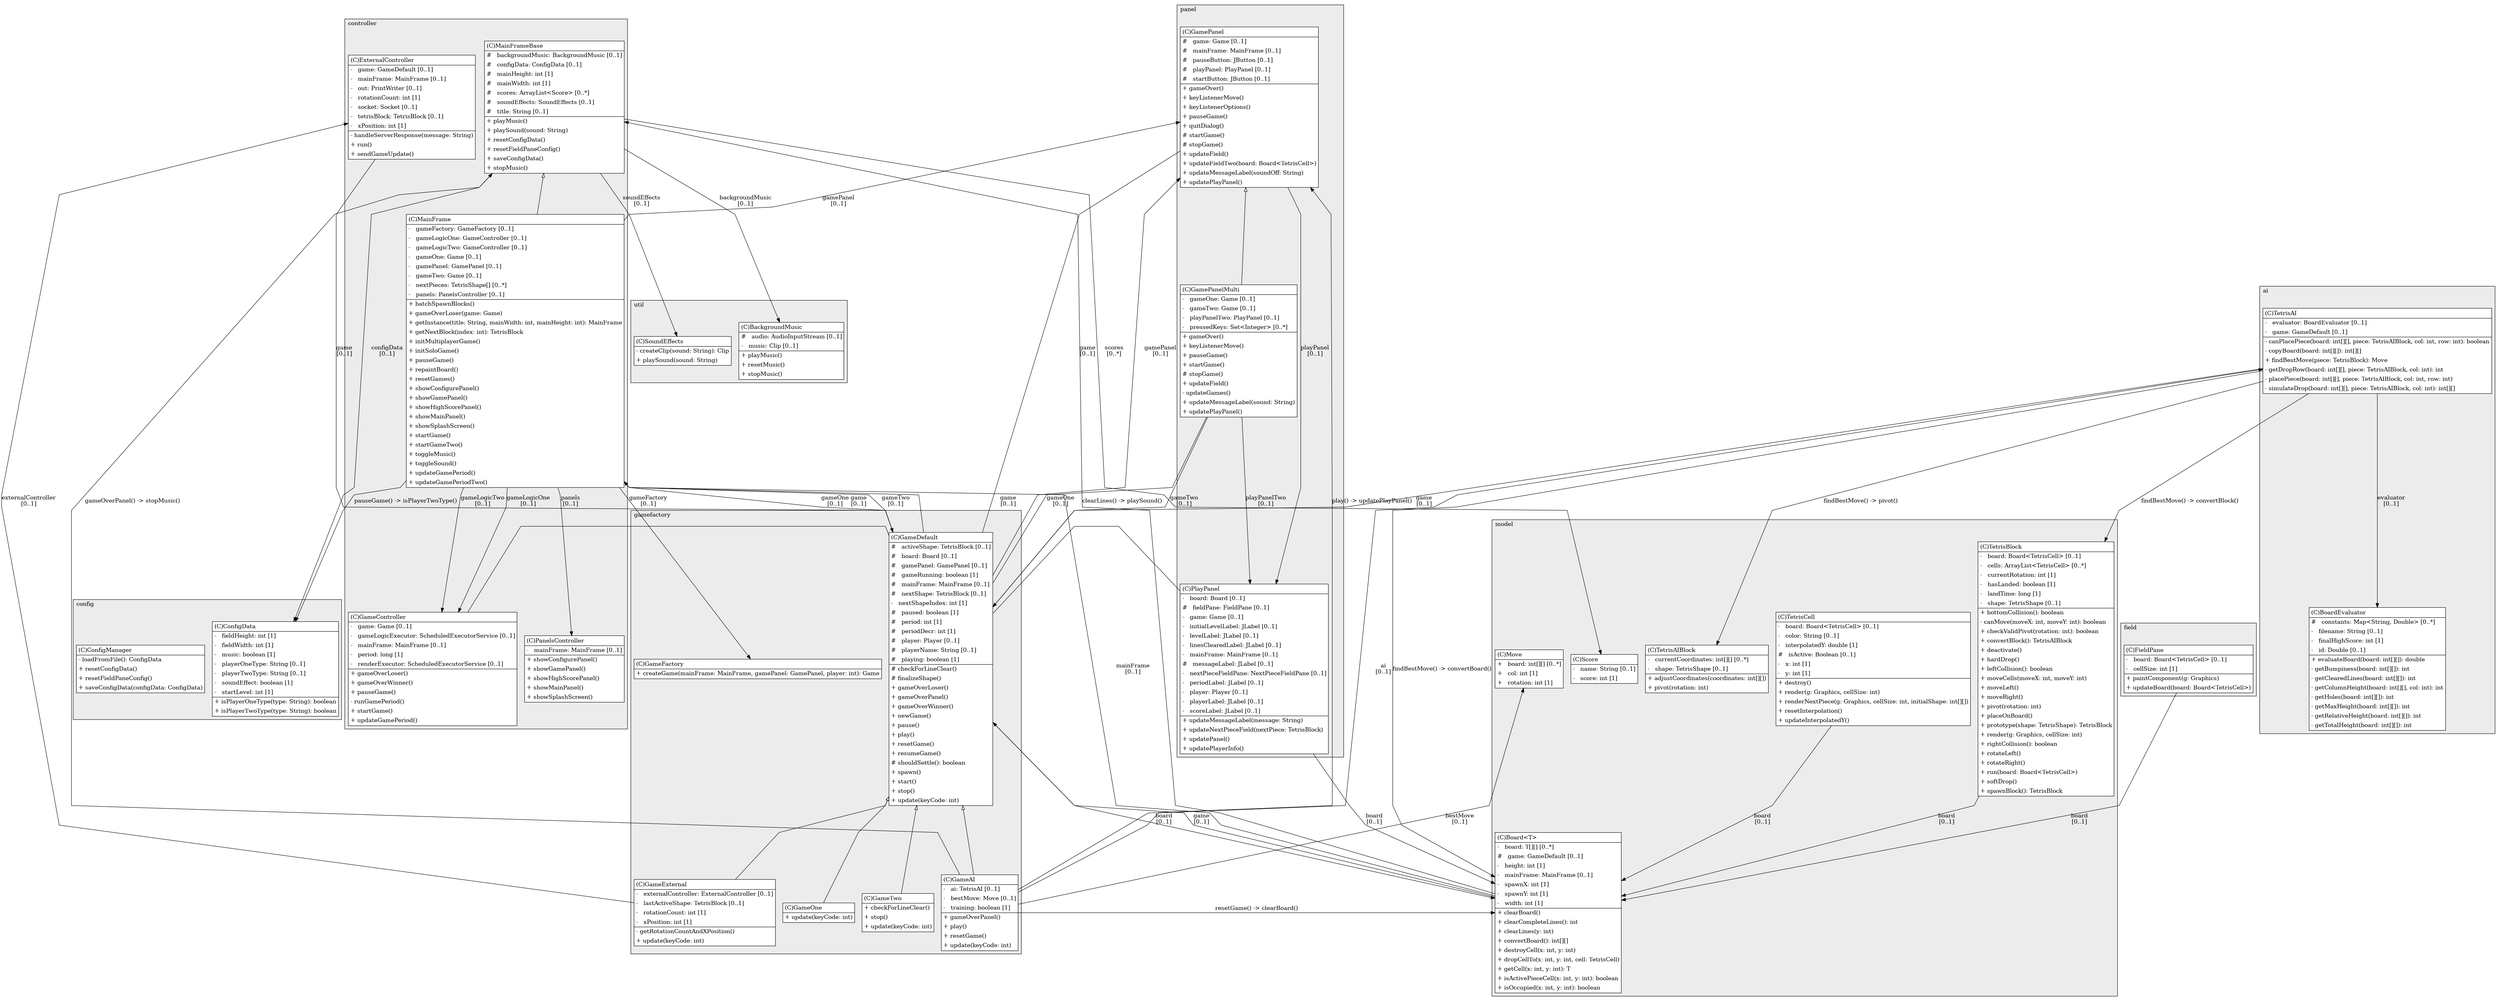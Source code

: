 @startuml

/' diagram meta data start
config=StructureConfiguration;
{
  "projectClassification": {
    "searchMode": "OpenProject", // OpenProject, AllProjects
    "includedProjects": "",
    "pathEndKeywords": "*.impl",
    "isClientPath": "",
    "isClientName": "",
    "isTestPath": "",
    "isTestName": "",
    "isMappingPath": "",
    "isMappingName": "",
    "isDataAccessPath": "",
    "isDataAccessName": "",
    "isDataStructurePath": "",
    "isDataStructureName": "",
    "isInterfaceStructuresPath": "",
    "isInterfaceStructuresName": "",
    "isEntryPointPath": "",
    "isEntryPointName": "",
    "treatFinalFieldsAsMandatory": false
  },
  "graphRestriction": {
    "classPackageExcludeFilter": "",
    "classPackageIncludeFilter": "",
    "classNameExcludeFilter": "",
    "classNameIncludeFilter": "",
    "methodNameExcludeFilter": "",
    "methodNameIncludeFilter": "",
    "removeByInheritance": "", // inheritance/annotation based filtering is done in a second step
    "removeByAnnotation": "",
    "removeByClassPackage": "", // cleanup the graph after inheritance/annotation based filtering is done
    "removeByClassName": "",
    "cutMappings": false,
    "cutEnum": true,
    "cutTests": true,
    "cutClient": true,
    "cutDataAccess": true,
    "cutInterfaceStructures": true,
    "cutDataStructures": true,
    "cutGetterAndSetter": true,
    "cutConstructors": true
  },
  "graphTraversal": {
    "forwardDepth": 3,
    "backwardDepth": 3,
    "classPackageExcludeFilter": "",
    "classPackageIncludeFilter": "",
    "classNameExcludeFilter": "",
    "classNameIncludeFilter": "",
    "methodNameExcludeFilter": "",
    "methodNameIncludeFilter": "",
    "hideMappings": false,
    "hideDataStructures": false,
    "hidePrivateMethods": true,
    "hideInterfaceCalls": true, // indirection: implementation -> interface (is hidden) -> implementation
    "onlyShowApplicationEntryPoints": false, // root node is included
    "useMethodCallsForStructureDiagram": "ForwardOnly" // ForwardOnly, BothDirections, No
  },
  "details": {
    "aggregation": "GroupByClass", // ByClass, GroupByClass, None
    "showClassGenericTypes": true,
    "showMethods": true,
    "showMethodParameterNames": true,
    "showMethodParameterTypes": true,
    "showMethodReturnType": true,
    "showPackageLevels": 2,
    "showDetailedClassStructure": true
  },
  "rootClass": "model.gamefactory.GameAI",
  "extensionCallbackMethod": "" // qualified.class.name#methodName - signature: public static String method(String)
}
diagram meta data end '/



digraph g {
    rankdir="TB"
    splines=polyline
    

'nodes 
subgraph cluster_104069929 { 
   	label=model
	labeljust=l
	fillcolor="#ececec"
	style=filled
   
   Board104069929[
	label=<<TABLE BORDER="1" CELLBORDER="0" CELLPADDING="4" CELLSPACING="0">
<TR><TD ALIGN="LEFT" >(C)Board&lt;T&gt;</TD></TR>
<HR/>
<TR><TD ALIGN="LEFT" >-   board: T[][] [0..*]</TD></TR>
<TR><TD ALIGN="LEFT" >#   game: GameDefault [0..1]</TD></TR>
<TR><TD ALIGN="LEFT" >-   height: int [1]</TD></TR>
<TR><TD ALIGN="LEFT" >-   mainFrame: MainFrame [0..1]</TD></TR>
<TR><TD ALIGN="LEFT" >-   spawnX: int [1]</TD></TR>
<TR><TD ALIGN="LEFT" >-   spawnY: int [1]</TD></TR>
<TR><TD ALIGN="LEFT" >-   width: int [1]</TD></TR>
<HR/>
<TR><TD ALIGN="LEFT" >+ clearBoard()</TD></TR>
<TR><TD ALIGN="LEFT" >+ clearCompleteLines(): int</TD></TR>
<TR><TD ALIGN="LEFT" >+ clearLines(y: int)</TD></TR>
<TR><TD ALIGN="LEFT" >+ convertBoard(): int[][]</TD></TR>
<TR><TD ALIGN="LEFT" >+ destroyCell(x: int, y: int)</TD></TR>
<TR><TD ALIGN="LEFT" >+ dropCellTo(x: int, y: int, cell: TetrisCell)</TD></TR>
<TR><TD ALIGN="LEFT" >+ getCell(x: int, y: int): T</TD></TR>
<TR><TD ALIGN="LEFT" >+ isActivePieceCell(x: int, y: int): boolean</TD></TR>
<TR><TD ALIGN="LEFT" >+ isOccupied(x: int, y: int): boolean</TD></TR>
</TABLE>>
	style=filled
	margin=0
	shape=plaintext
	fillcolor="#FFFFFF"
];

Move104069929[
	label=<<TABLE BORDER="1" CELLBORDER="0" CELLPADDING="4" CELLSPACING="0">
<TR><TD ALIGN="LEFT" >(C)Move</TD></TR>
<HR/>
<TR><TD ALIGN="LEFT" >+   board: int[][] [0..*]</TD></TR>
<TR><TD ALIGN="LEFT" >+   col: int [1]</TD></TR>
<TR><TD ALIGN="LEFT" >+   rotation: int [1]</TD></TR>
</TABLE>>
	style=filled
	margin=0
	shape=plaintext
	fillcolor="#FFFFFF"
];

Score104069929[
	label=<<TABLE BORDER="1" CELLBORDER="0" CELLPADDING="4" CELLSPACING="0">
<TR><TD ALIGN="LEFT" >(C)Score</TD></TR>
<HR/>
<TR><TD ALIGN="LEFT" >-   name: String [0..1]</TD></TR>
<TR><TD ALIGN="LEFT" >-   score: int [1]</TD></TR>
</TABLE>>
	style=filled
	margin=0
	shape=plaintext
	fillcolor="#FFFFFF"
];

TetrisAIBlock104069929[
	label=<<TABLE BORDER="1" CELLBORDER="0" CELLPADDING="4" CELLSPACING="0">
<TR><TD ALIGN="LEFT" >(C)TetrisAIBlock</TD></TR>
<HR/>
<TR><TD ALIGN="LEFT" >-   currentCoordinates: int[][] [0..*]</TD></TR>
<TR><TD ALIGN="LEFT" >-   shape: TetrisShape [0..1]</TD></TR>
<HR/>
<TR><TD ALIGN="LEFT" >+ adjustCoordinates(coordinates: int[][])</TD></TR>
<TR><TD ALIGN="LEFT" >+ pivot(rotation: int)</TD></TR>
</TABLE>>
	style=filled
	margin=0
	shape=plaintext
	fillcolor="#FFFFFF"
];

TetrisBlock104069929[
	label=<<TABLE BORDER="1" CELLBORDER="0" CELLPADDING="4" CELLSPACING="0">
<TR><TD ALIGN="LEFT" >(C)TetrisBlock</TD></TR>
<HR/>
<TR><TD ALIGN="LEFT" >-   board: Board&lt;TetrisCell&gt; [0..1]</TD></TR>
<TR><TD ALIGN="LEFT" >-   cells: ArrayList&lt;TetrisCell&gt; [0..*]</TD></TR>
<TR><TD ALIGN="LEFT" >-   currentRotation: int [1]</TD></TR>
<TR><TD ALIGN="LEFT" >-   hasLanded: boolean [1]</TD></TR>
<TR><TD ALIGN="LEFT" >-   landTime: long [1]</TD></TR>
<TR><TD ALIGN="LEFT" >-   shape: TetrisShape [0..1]</TD></TR>
<HR/>
<TR><TD ALIGN="LEFT" >+ bottomCollision(): boolean</TD></TR>
<TR><TD ALIGN="LEFT" >- canMove(moveX: int, moveY: int): boolean</TD></TR>
<TR><TD ALIGN="LEFT" >+ checkValidPivot(rotation: int): boolean</TD></TR>
<TR><TD ALIGN="LEFT" >+ convertBlock(): TetrisAIBlock</TD></TR>
<TR><TD ALIGN="LEFT" >+ deactivate()</TD></TR>
<TR><TD ALIGN="LEFT" >+ hardDrop()</TD></TR>
<TR><TD ALIGN="LEFT" >+ leftCollision(): boolean</TD></TR>
<TR><TD ALIGN="LEFT" >+ moveCells(moveX: int, moveY: int)</TD></TR>
<TR><TD ALIGN="LEFT" >+ moveLeft()</TD></TR>
<TR><TD ALIGN="LEFT" >+ moveRight()</TD></TR>
<TR><TD ALIGN="LEFT" >+ pivot(rotation: int)</TD></TR>
<TR><TD ALIGN="LEFT" >+ placeOnBoard()</TD></TR>
<TR><TD ALIGN="LEFT" >+ prototype(shape: TetrisShape): TetrisBlock</TD></TR>
<TR><TD ALIGN="LEFT" >+ render(g: Graphics, cellSize: int)</TD></TR>
<TR><TD ALIGN="LEFT" >+ rightCollision(): boolean</TD></TR>
<TR><TD ALIGN="LEFT" >+ rotateLeft()</TD></TR>
<TR><TD ALIGN="LEFT" >+ rotateRight()</TD></TR>
<TR><TD ALIGN="LEFT" >+ run(board: Board&lt;TetrisCell&gt;)</TD></TR>
<TR><TD ALIGN="LEFT" >+ softDrop()</TD></TR>
<TR><TD ALIGN="LEFT" >+ spawnBlock(): TetrisBlock</TD></TR>
</TABLE>>
	style=filled
	margin=0
	shape=plaintext
	fillcolor="#FFFFFF"
];

TetrisCell104069929[
	label=<<TABLE BORDER="1" CELLBORDER="0" CELLPADDING="4" CELLSPACING="0">
<TR><TD ALIGN="LEFT" >(C)TetrisCell</TD></TR>
<HR/>
<TR><TD ALIGN="LEFT" >-   board: Board&lt;TetrisCell&gt; [0..1]</TD></TR>
<TR><TD ALIGN="LEFT" >-   color: String [0..1]</TD></TR>
<TR><TD ALIGN="LEFT" >-   interpolatedY: double [1]</TD></TR>
<TR><TD ALIGN="LEFT" >#   isActive: Boolean [0..1]</TD></TR>
<TR><TD ALIGN="LEFT" >-   x: int [1]</TD></TR>
<TR><TD ALIGN="LEFT" >-   y: int [1]</TD></TR>
<HR/>
<TR><TD ALIGN="LEFT" >+ destroy()</TD></TR>
<TR><TD ALIGN="LEFT" >+ render(g: Graphics, cellSize: int)</TD></TR>
<TR><TD ALIGN="LEFT" >+ renderNextPiece(g: Graphics, cellSize: int, initialShape: int[][])</TD></TR>
<TR><TD ALIGN="LEFT" >+ resetInterpolation()</TD></TR>
<TR><TD ALIGN="LEFT" >+ updateInterpolatedY()</TD></TR>
</TABLE>>
	style=filled
	margin=0
	shape=plaintext
	fillcolor="#FFFFFF"
];
} 

subgraph cluster_106433028 { 
   	label=panel
	labeljust=l
	fillcolor="#ececec"
	style=filled
   
   GamePanel1369366907[
	label=<<TABLE BORDER="1" CELLBORDER="0" CELLPADDING="4" CELLSPACING="0">
<TR><TD ALIGN="LEFT" >(C)GamePanel</TD></TR>
<HR/>
<TR><TD ALIGN="LEFT" >#   game: Game [0..1]</TD></TR>
<TR><TD ALIGN="LEFT" >#   mainFrame: MainFrame [0..1]</TD></TR>
<TR><TD ALIGN="LEFT" >#   pauseButton: JButton [0..1]</TD></TR>
<TR><TD ALIGN="LEFT" >#   playPanel: PlayPanel [0..1]</TD></TR>
<TR><TD ALIGN="LEFT" >#   startButton: JButton [0..1]</TD></TR>
<HR/>
<TR><TD ALIGN="LEFT" >+ gameOver()</TD></TR>
<TR><TD ALIGN="LEFT" >+ keyListenerMove()</TD></TR>
<TR><TD ALIGN="LEFT" >+ keyListenerOptions()</TD></TR>
<TR><TD ALIGN="LEFT" >+ pauseGame()</TD></TR>
<TR><TD ALIGN="LEFT" >+ quitDialog()</TD></TR>
<TR><TD ALIGN="LEFT" ># startGame()</TD></TR>
<TR><TD ALIGN="LEFT" ># stopGame()</TD></TR>
<TR><TD ALIGN="LEFT" >+ updateField()</TD></TR>
<TR><TD ALIGN="LEFT" >+ updateFieldTwo(board: Board&lt;TetrisCell&gt;)</TD></TR>
<TR><TD ALIGN="LEFT" >+ updateMessageLabel(soundOff: String)</TD></TR>
<TR><TD ALIGN="LEFT" >+ updatePlayPanel()</TD></TR>
</TABLE>>
	style=filled
	margin=0
	shape=plaintext
	fillcolor="#FFFFFF"
];

GamePanelMulti1369366907[
	label=<<TABLE BORDER="1" CELLBORDER="0" CELLPADDING="4" CELLSPACING="0">
<TR><TD ALIGN="LEFT" >(C)GamePanelMulti</TD></TR>
<HR/>
<TR><TD ALIGN="LEFT" >-   gameOne: Game [0..1]</TD></TR>
<TR><TD ALIGN="LEFT" >-   gameTwo: Game [0..1]</TD></TR>
<TR><TD ALIGN="LEFT" >-   playPanelTwo: PlayPanel [0..1]</TD></TR>
<TR><TD ALIGN="LEFT" >-   pressedKeys: Set&lt;Integer&gt; [0..*]</TD></TR>
<HR/>
<TR><TD ALIGN="LEFT" >+ gameOver()</TD></TR>
<TR><TD ALIGN="LEFT" >+ keyListenerMove()</TD></TR>
<TR><TD ALIGN="LEFT" >+ pauseGame()</TD></TR>
<TR><TD ALIGN="LEFT" >+ startGame()</TD></TR>
<TR><TD ALIGN="LEFT" ># stopGame()</TD></TR>
<TR><TD ALIGN="LEFT" >+ updateField()</TD></TR>
<TR><TD ALIGN="LEFT" >- updateGames()</TD></TR>
<TR><TD ALIGN="LEFT" >+ updateMessageLabel(sound: String)</TD></TR>
<TR><TD ALIGN="LEFT" >+ updatePlayPanel()</TD></TR>
</TABLE>>
	style=filled
	margin=0
	shape=plaintext
	fillcolor="#FFFFFF"
];

PlayPanel1369366907[
	label=<<TABLE BORDER="1" CELLBORDER="0" CELLPADDING="4" CELLSPACING="0">
<TR><TD ALIGN="LEFT" >(C)PlayPanel</TD></TR>
<HR/>
<TR><TD ALIGN="LEFT" >-   board: Board [0..1]</TD></TR>
<TR><TD ALIGN="LEFT" >#   fieldPane: FieldPane [0..1]</TD></TR>
<TR><TD ALIGN="LEFT" >-   game: Game [0..1]</TD></TR>
<TR><TD ALIGN="LEFT" >-   initialLevelLabel: JLabel [0..1]</TD></TR>
<TR><TD ALIGN="LEFT" >-   levelLabel: JLabel [0..1]</TD></TR>
<TR><TD ALIGN="LEFT" >-   linesClearedLabel: JLabel [0..1]</TD></TR>
<TR><TD ALIGN="LEFT" >-   mainFrame: MainFrame [0..1]</TD></TR>
<TR><TD ALIGN="LEFT" >#   messageLabel: JLabel [0..1]</TD></TR>
<TR><TD ALIGN="LEFT" >-   nextPieceFieldPane: NextPieceFieldPane [0..1]</TD></TR>
<TR><TD ALIGN="LEFT" >-   periodLabel: JLabel [0..1]</TD></TR>
<TR><TD ALIGN="LEFT" >-   player: Player [0..1]</TD></TR>
<TR><TD ALIGN="LEFT" >-   playerLabel: JLabel [0..1]</TD></TR>
<TR><TD ALIGN="LEFT" >-   scoreLabel: JLabel [0..1]</TD></TR>
<HR/>
<TR><TD ALIGN="LEFT" >+ updateMessageLabel(message: String)</TD></TR>
<TR><TD ALIGN="LEFT" >+ updateNextPieceField(nextPiece: TetrisBlock)</TD></TR>
<TR><TD ALIGN="LEFT" >+ updatePanel()</TD></TR>
<TR><TD ALIGN="LEFT" >+ updatePlayerInfo()</TD></TR>
</TABLE>>
	style=filled
	margin=0
	shape=plaintext
	fillcolor="#FFFFFF"
];
} 

subgraph cluster_1354792126 { 
   	label=config
	labeljust=l
	fillcolor="#ececec"
	style=filled
   
   ConfigData1354792126[
	label=<<TABLE BORDER="1" CELLBORDER="0" CELLPADDING="4" CELLSPACING="0">
<TR><TD ALIGN="LEFT" >(C)ConfigData</TD></TR>
<HR/>
<TR><TD ALIGN="LEFT" >-   fieldHeight: int [1]</TD></TR>
<TR><TD ALIGN="LEFT" >-   fieldWidth: int [1]</TD></TR>
<TR><TD ALIGN="LEFT" >-   music: boolean [1]</TD></TR>
<TR><TD ALIGN="LEFT" >-   playerOneType: String [0..1]</TD></TR>
<TR><TD ALIGN="LEFT" >-   playerTwoType: String [0..1]</TD></TR>
<TR><TD ALIGN="LEFT" >-   soundEffect: boolean [1]</TD></TR>
<TR><TD ALIGN="LEFT" >-   startLevel: int [1]</TD></TR>
<HR/>
<TR><TD ALIGN="LEFT" >+ isPlayerOneType(type: String): boolean</TD></TR>
<TR><TD ALIGN="LEFT" >+ isPlayerTwoType(type: String): boolean</TD></TR>
</TABLE>>
	style=filled
	margin=0
	shape=plaintext
	fillcolor="#FFFFFF"
];

ConfigManager1354792126[
	label=<<TABLE BORDER="1" CELLBORDER="0" CELLPADDING="4" CELLSPACING="0">
<TR><TD ALIGN="LEFT" >(C)ConfigManager</TD></TR>
<HR/>
<TR><TD ALIGN="LEFT" >- loadFromFile(): ConfigData</TD></TR>
<TR><TD ALIGN="LEFT" >+ resetConfigData()</TD></TR>
<TR><TD ALIGN="LEFT" >+ resetFieldPaneConfig()</TD></TR>
<TR><TD ALIGN="LEFT" >+ saveConfigData(configData: ConfigData)</TD></TR>
</TABLE>>
	style=filled
	margin=0
	shape=plaintext
	fillcolor="#FFFFFF"
];
} 

subgraph cluster_1404891352 { 
   	label=gamefactory
	labeljust=l
	fillcolor="#ececec"
	style=filled
   
   GameAI1313329773[
	label=<<TABLE BORDER="1" CELLBORDER="0" CELLPADDING="4" CELLSPACING="0">
<TR><TD ALIGN="LEFT" >(C)GameAI</TD></TR>
<HR/>
<TR><TD ALIGN="LEFT" >-   ai: TetrisAI [0..1]</TD></TR>
<TR><TD ALIGN="LEFT" >-   bestMove: Move [0..1]</TD></TR>
<TR><TD ALIGN="LEFT" >-   training: boolean [1]</TD></TR>
<HR/>
<TR><TD ALIGN="LEFT" >+ gameOverPanel()</TD></TR>
<TR><TD ALIGN="LEFT" >+ play()</TD></TR>
<TR><TD ALIGN="LEFT" >+ resetGame()</TD></TR>
<TR><TD ALIGN="LEFT" >+ update(keyCode: int)</TD></TR>
</TABLE>>
	style=filled
	margin=0
	shape=plaintext
	fillcolor="#FFFFFF"
];

GameDefault1313329773[
	label=<<TABLE BORDER="1" CELLBORDER="0" CELLPADDING="4" CELLSPACING="0">
<TR><TD ALIGN="LEFT" >(C)GameDefault</TD></TR>
<HR/>
<TR><TD ALIGN="LEFT" >#   activeShape: TetrisBlock [0..1]</TD></TR>
<TR><TD ALIGN="LEFT" >#   board: Board [0..1]</TD></TR>
<TR><TD ALIGN="LEFT" >#   gamePanel: GamePanel [0..1]</TD></TR>
<TR><TD ALIGN="LEFT" >#   gameRunning: boolean [1]</TD></TR>
<TR><TD ALIGN="LEFT" >#   mainFrame: MainFrame [0..1]</TD></TR>
<TR><TD ALIGN="LEFT" >#   nextShape: TetrisBlock [0..1]</TD></TR>
<TR><TD ALIGN="LEFT" >-   nextShapeIndex: int [1]</TD></TR>
<TR><TD ALIGN="LEFT" >#   paused: boolean [1]</TD></TR>
<TR><TD ALIGN="LEFT" >#   period: int [1]</TD></TR>
<TR><TD ALIGN="LEFT" >#   periodDecr: int [1]</TD></TR>
<TR><TD ALIGN="LEFT" >#   player: Player [0..1]</TD></TR>
<TR><TD ALIGN="LEFT" >#   playerName: String [0..1]</TD></TR>
<TR><TD ALIGN="LEFT" >#   playing: boolean [1]</TD></TR>
<HR/>
<TR><TD ALIGN="LEFT" ># checkForLineClear()</TD></TR>
<TR><TD ALIGN="LEFT" ># finalizeShape()</TD></TR>
<TR><TD ALIGN="LEFT" >+ gameOverLoser()</TD></TR>
<TR><TD ALIGN="LEFT" >+ gameOverPanel()</TD></TR>
<TR><TD ALIGN="LEFT" >+ gameOverWinner()</TD></TR>
<TR><TD ALIGN="LEFT" >+ newGame()</TD></TR>
<TR><TD ALIGN="LEFT" >+ pause()</TD></TR>
<TR><TD ALIGN="LEFT" >+ play()</TD></TR>
<TR><TD ALIGN="LEFT" >+ resetGame()</TD></TR>
<TR><TD ALIGN="LEFT" >+ resumeGame()</TD></TR>
<TR><TD ALIGN="LEFT" ># shouldSettle(): boolean</TD></TR>
<TR><TD ALIGN="LEFT" >+ spawn()</TD></TR>
<TR><TD ALIGN="LEFT" >+ start()</TD></TR>
<TR><TD ALIGN="LEFT" >+ stop()</TD></TR>
<TR><TD ALIGN="LEFT" >+ update(keyCode: int)</TD></TR>
</TABLE>>
	style=filled
	margin=0
	shape=plaintext
	fillcolor="#FFFFFF"
];

GameExternal1313329773[
	label=<<TABLE BORDER="1" CELLBORDER="0" CELLPADDING="4" CELLSPACING="0">
<TR><TD ALIGN="LEFT" >(C)GameExternal</TD></TR>
<HR/>
<TR><TD ALIGN="LEFT" >-   externalController: ExternalController [0..1]</TD></TR>
<TR><TD ALIGN="LEFT" >-   lastActiveShape: TetrisBlock [0..1]</TD></TR>
<TR><TD ALIGN="LEFT" >-   rotationCount: int [1]</TD></TR>
<TR><TD ALIGN="LEFT" >-   xPosition: int [1]</TD></TR>
<HR/>
<TR><TD ALIGN="LEFT" >- getRotationCountAndXPosition()</TD></TR>
<TR><TD ALIGN="LEFT" >+ update(keyCode: int)</TD></TR>
</TABLE>>
	style=filled
	margin=0
	shape=plaintext
	fillcolor="#FFFFFF"
];

GameFactory1313329773[
	label=<<TABLE BORDER="1" CELLBORDER="0" CELLPADDING="4" CELLSPACING="0">
<TR><TD ALIGN="LEFT" >(C)GameFactory</TD></TR>
<HR/>
<TR><TD ALIGN="LEFT" >+ createGame(mainFrame: MainFrame, gamePanel: GamePanel, player: int): Game</TD></TR>
</TABLE>>
	style=filled
	margin=0
	shape=plaintext
	fillcolor="#FFFFFF"
];

GameOne1313329773[
	label=<<TABLE BORDER="1" CELLBORDER="0" CELLPADDING="4" CELLSPACING="0">
<TR><TD ALIGN="LEFT" >(C)GameOne</TD></TR>
<HR/>
<TR><TD ALIGN="LEFT" >+ update(keyCode: int)</TD></TR>
</TABLE>>
	style=filled
	margin=0
	shape=plaintext
	fillcolor="#FFFFFF"
];

GameTwo1313329773[
	label=<<TABLE BORDER="1" CELLBORDER="0" CELLPADDING="4" CELLSPACING="0">
<TR><TD ALIGN="LEFT" >(C)GameTwo</TD></TR>
<HR/>
<TR><TD ALIGN="LEFT" >+ checkForLineClear()</TD></TR>
<TR><TD ALIGN="LEFT" >+ stop()</TD></TR>
<TR><TD ALIGN="LEFT" >+ update(keyCode: int)</TD></TR>
</TABLE>>
	style=filled
	margin=0
	shape=plaintext
	fillcolor="#FFFFFF"
];
} 

subgraph cluster_3112 { 
   	label=ai
	labeljust=l
	fillcolor="#ececec"
	style=filled
   
   BoardEvaluator3112[
	label=<<TABLE BORDER="1" CELLBORDER="0" CELLPADDING="4" CELLSPACING="0">
<TR><TD ALIGN="LEFT" >(C)BoardEvaluator</TD></TR>
<HR/>
<TR><TD ALIGN="LEFT" >#   constants: Map&lt;String, Double&gt; [0..*]</TD></TR>
<TR><TD ALIGN="LEFT" >-   filename: String [0..1]</TD></TR>
<TR><TD ALIGN="LEFT" >-   finalHighScore: int [1]</TD></TR>
<TR><TD ALIGN="LEFT" >-   id: Double [0..1]</TD></TR>
<HR/>
<TR><TD ALIGN="LEFT" >+ evaluateBoard(board: int[][]): double</TD></TR>
<TR><TD ALIGN="LEFT" >- getBumpiness(board: int[][]): int</TD></TR>
<TR><TD ALIGN="LEFT" >- getClearedLines(board: int[][]): int</TD></TR>
<TR><TD ALIGN="LEFT" >- getColumnHeight(board: int[][], col: int): int</TD></TR>
<TR><TD ALIGN="LEFT" >- getHoles(board: int[][]): int</TD></TR>
<TR><TD ALIGN="LEFT" >- getMaxHeight(board: int[][]): int</TD></TR>
<TR><TD ALIGN="LEFT" >- getRelativeHeight(board: int[][]): int</TD></TR>
<TR><TD ALIGN="LEFT" >- getTotalHeight(board: int[][]): int</TD></TR>
</TABLE>>
	style=filled
	margin=0
	shape=plaintext
	fillcolor="#FFFFFF"
];

TetrisAI3112[
	label=<<TABLE BORDER="1" CELLBORDER="0" CELLPADDING="4" CELLSPACING="0">
<TR><TD ALIGN="LEFT" >(C)TetrisAI</TD></TR>
<HR/>
<TR><TD ALIGN="LEFT" >-   evaluator: BoardEvaluator [0..1]</TD></TR>
<TR><TD ALIGN="LEFT" >-   game: GameDefault [0..1]</TD></TR>
<HR/>
<TR><TD ALIGN="LEFT" >- canPlacePiece(board: int[][], piece: TetrisAIBlock, col: int, row: int): boolean</TD></TR>
<TR><TD ALIGN="LEFT" >- copyBoard(board: int[][]): int[][]</TD></TR>
<TR><TD ALIGN="LEFT" >+ findBestMove(piece: TetrisBlock): Move</TD></TR>
<TR><TD ALIGN="LEFT" >- getDropRow(board: int[][], piece: TetrisAIBlock, col: int): int</TD></TR>
<TR><TD ALIGN="LEFT" >- placePiece(board: int[][], piece: TetrisAIBlock, col: int, row: int)</TD></TR>
<TR><TD ALIGN="LEFT" >- simulateDrop(board: int[][], piece: TetrisAIBlock, col: int): int[][]</TD></TR>
</TABLE>>
	style=filled
	margin=0
	shape=plaintext
	fillcolor="#FFFFFF"
];
} 

subgraph cluster_3600386 { 
   	label=util
	labeljust=l
	fillcolor="#ececec"
	style=filled
   
   BackgroundMusic3600386[
	label=<<TABLE BORDER="1" CELLBORDER="0" CELLPADDING="4" CELLSPACING="0">
<TR><TD ALIGN="LEFT" >(C)BackgroundMusic</TD></TR>
<HR/>
<TR><TD ALIGN="LEFT" >#   audio: AudioInputStream [0..1]</TD></TR>
<TR><TD ALIGN="LEFT" >-   music: Clip [0..1]</TD></TR>
<HR/>
<TR><TD ALIGN="LEFT" >+ playMusic()</TD></TR>
<TR><TD ALIGN="LEFT" >+ resetMusic()</TD></TR>
<TR><TD ALIGN="LEFT" >+ stopMusic()</TD></TR>
</TABLE>>
	style=filled
	margin=0
	shape=plaintext
	fillcolor="#FFFFFF"
];

SoundEffects3600386[
	label=<<TABLE BORDER="1" CELLBORDER="0" CELLPADDING="4" CELLSPACING="0">
<TR><TD ALIGN="LEFT" >(C)SoundEffects</TD></TR>
<HR/>
<TR><TD ALIGN="LEFT" >- createClip(sound: String): Clip</TD></TR>
<TR><TD ALIGN="LEFT" >+ playSound(sound: String)</TD></TR>
</TABLE>>
	style=filled
	margin=0
	shape=plaintext
	fillcolor="#FFFFFF"
];
} 

subgraph cluster_637428636 { 
   	label=controller
	labeljust=l
	fillcolor="#ececec"
	style=filled
   
   ExternalController637428636[
	label=<<TABLE BORDER="1" CELLBORDER="0" CELLPADDING="4" CELLSPACING="0">
<TR><TD ALIGN="LEFT" >(C)ExternalController</TD></TR>
<HR/>
<TR><TD ALIGN="LEFT" >-   game: GameDefault [0..1]</TD></TR>
<TR><TD ALIGN="LEFT" >-   mainFrame: MainFrame [0..1]</TD></TR>
<TR><TD ALIGN="LEFT" >-   out: PrintWriter [0..1]</TD></TR>
<TR><TD ALIGN="LEFT" >-   rotationCount: int [1]</TD></TR>
<TR><TD ALIGN="LEFT" >-   socket: Socket [0..1]</TD></TR>
<TR><TD ALIGN="LEFT" >-   tetrisBlock: TetrisBlock [0..1]</TD></TR>
<TR><TD ALIGN="LEFT" >-   xPosition: int [1]</TD></TR>
<HR/>
<TR><TD ALIGN="LEFT" >- handleServerResponse(message: String)</TD></TR>
<TR><TD ALIGN="LEFT" >+ run()</TD></TR>
<TR><TD ALIGN="LEFT" >+ sendGameUpdate()</TD></TR>
</TABLE>>
	style=filled
	margin=0
	shape=plaintext
	fillcolor="#FFFFFF"
];

GameController637428636[
	label=<<TABLE BORDER="1" CELLBORDER="0" CELLPADDING="4" CELLSPACING="0">
<TR><TD ALIGN="LEFT" >(C)GameController</TD></TR>
<HR/>
<TR><TD ALIGN="LEFT" >-   game: Game [0..1]</TD></TR>
<TR><TD ALIGN="LEFT" >-   gameLogicExecutor: ScheduledExecutorService [0..1]</TD></TR>
<TR><TD ALIGN="LEFT" >-   mainFrame: MainFrame [0..1]</TD></TR>
<TR><TD ALIGN="LEFT" >-   period: long [1]</TD></TR>
<TR><TD ALIGN="LEFT" >-   renderExecutor: ScheduledExecutorService [0..1]</TD></TR>
<HR/>
<TR><TD ALIGN="LEFT" >+ gameOverLoser()</TD></TR>
<TR><TD ALIGN="LEFT" >+ gameOverWinner()</TD></TR>
<TR><TD ALIGN="LEFT" >+ pauseGame()</TD></TR>
<TR><TD ALIGN="LEFT" >- runGamePeriod()</TD></TR>
<TR><TD ALIGN="LEFT" >+ startGame()</TD></TR>
<TR><TD ALIGN="LEFT" >+ updateGamePeriod()</TD></TR>
</TABLE>>
	style=filled
	margin=0
	shape=plaintext
	fillcolor="#FFFFFF"
];

MainFrame637428636[
	label=<<TABLE BORDER="1" CELLBORDER="0" CELLPADDING="4" CELLSPACING="0">
<TR><TD ALIGN="LEFT" >(C)MainFrame</TD></TR>
<HR/>
<TR><TD ALIGN="LEFT" >-   gameFactory: GameFactory [0..1]</TD></TR>
<TR><TD ALIGN="LEFT" >-   gameLogicOne: GameController [0..1]</TD></TR>
<TR><TD ALIGN="LEFT" >-   gameLogicTwo: GameController [0..1]</TD></TR>
<TR><TD ALIGN="LEFT" >-   gameOne: Game [0..1]</TD></TR>
<TR><TD ALIGN="LEFT" >-   gamePanel: GamePanel [0..1]</TD></TR>
<TR><TD ALIGN="LEFT" >-   gameTwo: Game [0..1]</TD></TR>
<TR><TD ALIGN="LEFT" >-   nextPieces: TetrisShape[] [0..*]</TD></TR>
<TR><TD ALIGN="LEFT" >-   panels: PanelsController [0..1]</TD></TR>
<HR/>
<TR><TD ALIGN="LEFT" >+ batchSpawnBlocks()</TD></TR>
<TR><TD ALIGN="LEFT" >+ gameOverLoser(game: Game)</TD></TR>
<TR><TD ALIGN="LEFT" >+ getInstance(title: String, mainWidth: int, mainHeight: int): MainFrame</TD></TR>
<TR><TD ALIGN="LEFT" >+ getNextBlock(index: int): TetrisBlock</TD></TR>
<TR><TD ALIGN="LEFT" >+ initMultiplayerGame()</TD></TR>
<TR><TD ALIGN="LEFT" >+ initSoloGame()</TD></TR>
<TR><TD ALIGN="LEFT" >+ pauseGame()</TD></TR>
<TR><TD ALIGN="LEFT" >+ repaintBoard()</TD></TR>
<TR><TD ALIGN="LEFT" >+ resetGames()</TD></TR>
<TR><TD ALIGN="LEFT" >+ showConfigurePanel()</TD></TR>
<TR><TD ALIGN="LEFT" >+ showGamePanel()</TD></TR>
<TR><TD ALIGN="LEFT" >+ showHighScorePanel()</TD></TR>
<TR><TD ALIGN="LEFT" >+ showMainPanel()</TD></TR>
<TR><TD ALIGN="LEFT" >+ showSplashScreen()</TD></TR>
<TR><TD ALIGN="LEFT" >+ startGame()</TD></TR>
<TR><TD ALIGN="LEFT" >+ startGameTwo()</TD></TR>
<TR><TD ALIGN="LEFT" >+ toggleMusic()</TD></TR>
<TR><TD ALIGN="LEFT" >+ toggleSound()</TD></TR>
<TR><TD ALIGN="LEFT" >+ updateGamePeriod()</TD></TR>
<TR><TD ALIGN="LEFT" >+ updateGamePeriodTwo()</TD></TR>
</TABLE>>
	style=filled
	margin=0
	shape=plaintext
	fillcolor="#FFFFFF"
];

MainFrameBase637428636[
	label=<<TABLE BORDER="1" CELLBORDER="0" CELLPADDING="4" CELLSPACING="0">
<TR><TD ALIGN="LEFT" >(C)MainFrameBase</TD></TR>
<HR/>
<TR><TD ALIGN="LEFT" >#   backgroundMusic: BackgroundMusic [0..1]</TD></TR>
<TR><TD ALIGN="LEFT" >#   configData: ConfigData [0..1]</TD></TR>
<TR><TD ALIGN="LEFT" >#   mainHeight: int [1]</TD></TR>
<TR><TD ALIGN="LEFT" >#   mainWidth: int [1]</TD></TR>
<TR><TD ALIGN="LEFT" >#   scores: ArrayList&lt;Score&gt; [0..*]</TD></TR>
<TR><TD ALIGN="LEFT" >#   soundEffects: SoundEffects [0..1]</TD></TR>
<TR><TD ALIGN="LEFT" >#   title: String [0..1]</TD></TR>
<HR/>
<TR><TD ALIGN="LEFT" >+ playMusic()</TD></TR>
<TR><TD ALIGN="LEFT" >+ playSound(sound: String)</TD></TR>
<TR><TD ALIGN="LEFT" >+ resetConfigData()</TD></TR>
<TR><TD ALIGN="LEFT" >+ resetFieldPaneConfig()</TD></TR>
<TR><TD ALIGN="LEFT" >+ saveConfigData()</TD></TR>
<TR><TD ALIGN="LEFT" >+ stopMusic()</TD></TR>
</TABLE>>
	style=filled
	margin=0
	shape=plaintext
	fillcolor="#FFFFFF"
];

PanelsController637428636[
	label=<<TABLE BORDER="1" CELLBORDER="0" CELLPADDING="4" CELLSPACING="0">
<TR><TD ALIGN="LEFT" >(C)PanelsController</TD></TR>
<HR/>
<TR><TD ALIGN="LEFT" >-   mainFrame: MainFrame [0..1]</TD></TR>
<HR/>
<TR><TD ALIGN="LEFT" >+ showConfigurePanel()</TD></TR>
<TR><TD ALIGN="LEFT" >+ showGamePanel()</TD></TR>
<TR><TD ALIGN="LEFT" >+ showHighScorePanel()</TD></TR>
<TR><TD ALIGN="LEFT" >+ showMainPanel()</TD></TR>
<TR><TD ALIGN="LEFT" >+ showSplashScreen()</TD></TR>
</TABLE>>
	style=filled
	margin=0
	shape=plaintext
	fillcolor="#FFFFFF"
];
} 

subgraph cluster_97427706 { 
   	label=field
	labeljust=l
	fillcolor="#ececec"
	style=filled
   
   FieldPane1360361585[
	label=<<TABLE BORDER="1" CELLBORDER="0" CELLPADDING="4" CELLSPACING="0">
<TR><TD ALIGN="LEFT" >(C)FieldPane</TD></TR>
<HR/>
<TR><TD ALIGN="LEFT" >-   board: Board&lt;TetrisCell&gt; [0..1]</TD></TR>
<TR><TD ALIGN="LEFT" >-   cellSize: int [1]</TD></TR>
<HR/>
<TR><TD ALIGN="LEFT" >+ paintComponent(g: Graphics)</TD></TR>
<TR><TD ALIGN="LEFT" >+ updateBoard(board: Board&lt;TetrisCell&gt;)</TD></TR>
</TABLE>>
	style=filled
	margin=0
	shape=plaintext
	fillcolor="#FFFFFF"
];
} 

'edges    
Board104069929 -> GameDefault1313329773[label="game
[0..1]"];
Board104069929 -> MainFrame637428636[label="mainFrame
[0..1]"];
Board104069929 -> MainFrameBase637428636[label="clearLines() -> playSound()"];
ExternalController637428636 -> GameDefault1313329773[label="game
[0..1]"];
FieldPane1360361585 -> Board104069929[label="board
[0..1]"];
GameAI1313329773 -> Board104069929[label="resetGame() -> clearBoard()"];
GameAI1313329773 -> GamePanel1369366907[label="play() -> updatePlayPanel()"];
GameAI1313329773 -> MainFrameBase637428636[label="gameOverPanel() -> stopMusic()"];
GameAI1313329773 -> Move104069929[label="bestMove
[0..1]"];
GameAI1313329773 -> TetrisAI3112[label="ai
[0..1]"];
GameController637428636 -> GameDefault1313329773[label="game
[0..1]", arrowhead=none];
GameDefault1313329773 -> Board104069929[label="board
[0..1]"];
GameDefault1313329773 -> GameAI1313329773[arrowhead=none, arrowtail=empty, dir=both];
GameDefault1313329773 -> GameExternal1313329773[arrowhead=none, arrowtail=empty, dir=both];
GameDefault1313329773 -> GameOne1313329773[arrowhead=none, arrowtail=empty, dir=both];
GameDefault1313329773 -> GamePanel1369366907[label="gamePanel
[0..1]"];
GameDefault1313329773 -> GameTwo1313329773[arrowhead=none, arrowtail=empty, dir=both];
GameExternal1313329773 -> ExternalController637428636[label="externalController
[0..1]"];
GamePanel1369366907 -> GameDefault1313329773[label="game
[0..1]", arrowhead=none];
GamePanel1369366907 -> GamePanelMulti1369366907[arrowhead=none, arrowtail=empty, dir=both];
GamePanel1369366907 -> PlayPanel1369366907[label="playPanel
[0..1]"];
GamePanelMulti1369366907 -> GameDefault1313329773[label="gameOne
[0..1]", arrowhead=none];
GamePanelMulti1369366907 -> GameDefault1313329773[label="gameTwo
[0..1]", arrowhead=none];
GamePanelMulti1369366907 -> PlayPanel1369366907[label="playPanelTwo
[0..1]"];
MainFrame637428636 -> ConfigData1354792126[label="pauseGame() -> isPlayerTwoType()"];
MainFrame637428636 -> GameController637428636[label="gameLogicOne
[0..1]"];
MainFrame637428636 -> GameController637428636[label="gameLogicTwo
[0..1]"];
MainFrame637428636 -> GameDefault1313329773[arrowhead=none];
MainFrame637428636 -> GameDefault1313329773[label="gameOne
[0..1]", arrowhead=none];
MainFrame637428636 -> GameDefault1313329773[label="gameTwo
[0..1]", arrowhead=none];
MainFrame637428636 -> GameFactory1313329773[label="gameFactory
[0..1]"];
MainFrame637428636 -> GamePanel1369366907[label="gamePanel
[0..1]"];
MainFrame637428636 -> PanelsController637428636[label="panels
[0..1]"];
MainFrameBase637428636 -> BackgroundMusic3600386[label="backgroundMusic
[0..1]"];
MainFrameBase637428636 -> ConfigData1354792126[label="configData
[0..1]"];
MainFrameBase637428636 -> MainFrame637428636[arrowhead=none, arrowtail=empty, dir=both];
MainFrameBase637428636 -> Score104069929[label="scores
[0..*]"];
MainFrameBase637428636 -> SoundEffects3600386[label="soundEffects
[0..1]"];
PlayPanel1369366907 -> Board104069929[label="board
[0..1]"];
PlayPanel1369366907 -> GameDefault1313329773[label="game
[0..1]", arrowhead=none];
TetrisAI3112 -> Board104069929[label="findBestMove() -> convertBoard()"];
TetrisAI3112 -> BoardEvaluator3112[label="evaluator
[0..1]"];
TetrisAI3112 -> GameDefault1313329773[label="game
[0..1]"];
TetrisAI3112 -> TetrisAIBlock104069929[label="findBestMove() -> pivot()"];
TetrisAI3112 -> TetrisBlock104069929[label="findBestMove() -> convertBlock()"];
TetrisBlock104069929 -> Board104069929[label="board
[0..1]"];
TetrisCell104069929 -> Board104069929[label="board
[0..1]"];
    
}
@enduml
